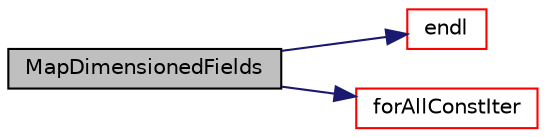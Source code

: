 digraph "MapDimensionedFields"
{
  bgcolor="transparent";
  edge [fontname="Helvetica",fontsize="10",labelfontname="Helvetica",labelfontsize="10"];
  node [fontname="Helvetica",fontsize="10",shape=record];
  rankdir="LR";
  Node64422 [label="MapDimensionedFields",height=0.2,width=0.4,color="black", fillcolor="grey75", style="filled", fontcolor="black"];
  Node64422 -> Node64423 [color="midnightblue",fontsize="10",style="solid",fontname="Helvetica"];
  Node64423 [label="endl",height=0.2,width=0.4,color="red",URL="$a21851.html#a2db8fe02a0d3909e9351bb4275b23ce4",tooltip="Add newline and flush stream. "];
  Node64422 -> Node64425 [color="midnightblue",fontsize="10",style="solid",fontname="Helvetica"];
  Node64425 [label="forAllConstIter",height=0.2,width=0.4,color="red",URL="$a39311.html#ae21e2836509b0fa7f7cedf6493b11b09"];
}
